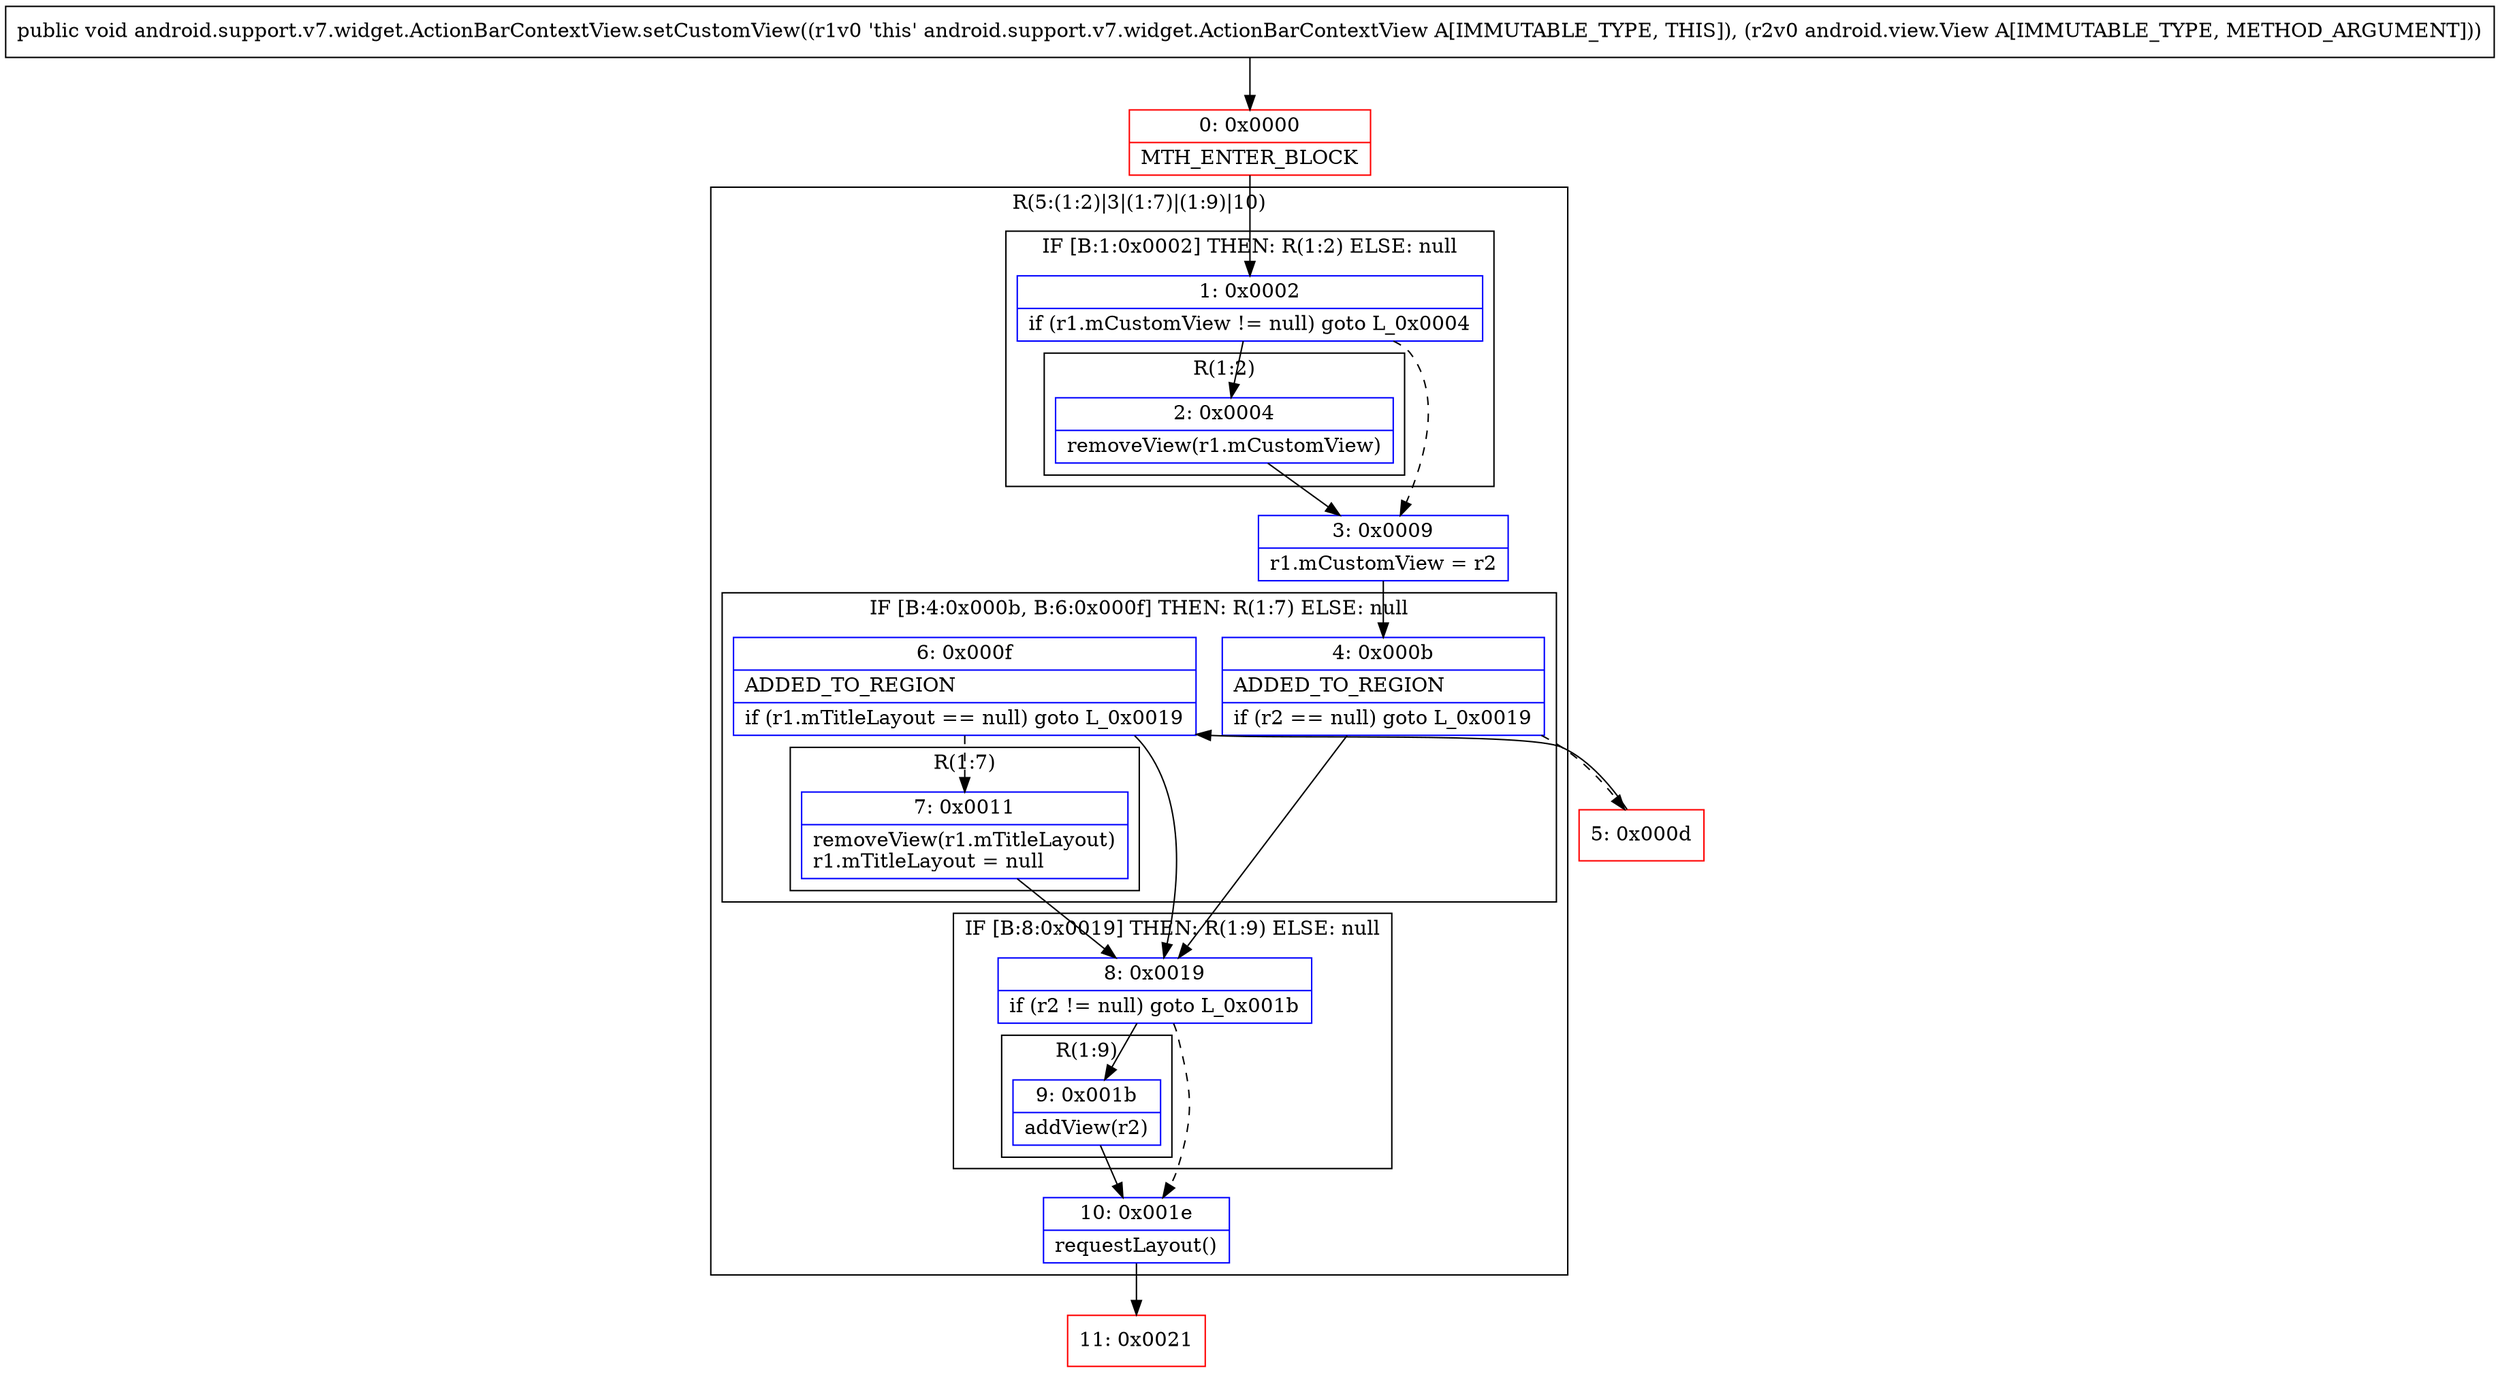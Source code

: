 digraph "CFG forandroid.support.v7.widget.ActionBarContextView.setCustomView(Landroid\/view\/View;)V" {
subgraph cluster_Region_2031646321 {
label = "R(5:(1:2)|3|(1:7)|(1:9)|10)";
node [shape=record,color=blue];
subgraph cluster_IfRegion_934856858 {
label = "IF [B:1:0x0002] THEN: R(1:2) ELSE: null";
node [shape=record,color=blue];
Node_1 [shape=record,label="{1\:\ 0x0002|if (r1.mCustomView != null) goto L_0x0004\l}"];
subgraph cluster_Region_1259390951 {
label = "R(1:2)";
node [shape=record,color=blue];
Node_2 [shape=record,label="{2\:\ 0x0004|removeView(r1.mCustomView)\l}"];
}
}
Node_3 [shape=record,label="{3\:\ 0x0009|r1.mCustomView = r2\l}"];
subgraph cluster_IfRegion_1323305510 {
label = "IF [B:4:0x000b, B:6:0x000f] THEN: R(1:7) ELSE: null";
node [shape=record,color=blue];
Node_4 [shape=record,label="{4\:\ 0x000b|ADDED_TO_REGION\l|if (r2 == null) goto L_0x0019\l}"];
Node_6 [shape=record,label="{6\:\ 0x000f|ADDED_TO_REGION\l|if (r1.mTitleLayout == null) goto L_0x0019\l}"];
subgraph cluster_Region_1961973365 {
label = "R(1:7)";
node [shape=record,color=blue];
Node_7 [shape=record,label="{7\:\ 0x0011|removeView(r1.mTitleLayout)\lr1.mTitleLayout = null\l}"];
}
}
subgraph cluster_IfRegion_100445289 {
label = "IF [B:8:0x0019] THEN: R(1:9) ELSE: null";
node [shape=record,color=blue];
Node_8 [shape=record,label="{8\:\ 0x0019|if (r2 != null) goto L_0x001b\l}"];
subgraph cluster_Region_1218346190 {
label = "R(1:9)";
node [shape=record,color=blue];
Node_9 [shape=record,label="{9\:\ 0x001b|addView(r2)\l}"];
}
}
Node_10 [shape=record,label="{10\:\ 0x001e|requestLayout()\l}"];
}
Node_0 [shape=record,color=red,label="{0\:\ 0x0000|MTH_ENTER_BLOCK\l}"];
Node_5 [shape=record,color=red,label="{5\:\ 0x000d}"];
Node_11 [shape=record,color=red,label="{11\:\ 0x0021}"];
MethodNode[shape=record,label="{public void android.support.v7.widget.ActionBarContextView.setCustomView((r1v0 'this' android.support.v7.widget.ActionBarContextView A[IMMUTABLE_TYPE, THIS]), (r2v0 android.view.View A[IMMUTABLE_TYPE, METHOD_ARGUMENT])) }"];
MethodNode -> Node_0;
Node_1 -> Node_2;
Node_1 -> Node_3[style=dashed];
Node_2 -> Node_3;
Node_3 -> Node_4;
Node_4 -> Node_5[style=dashed];
Node_4 -> Node_8;
Node_6 -> Node_7[style=dashed];
Node_6 -> Node_8;
Node_7 -> Node_8;
Node_8 -> Node_9;
Node_8 -> Node_10[style=dashed];
Node_9 -> Node_10;
Node_10 -> Node_11;
Node_0 -> Node_1;
Node_5 -> Node_6;
}


